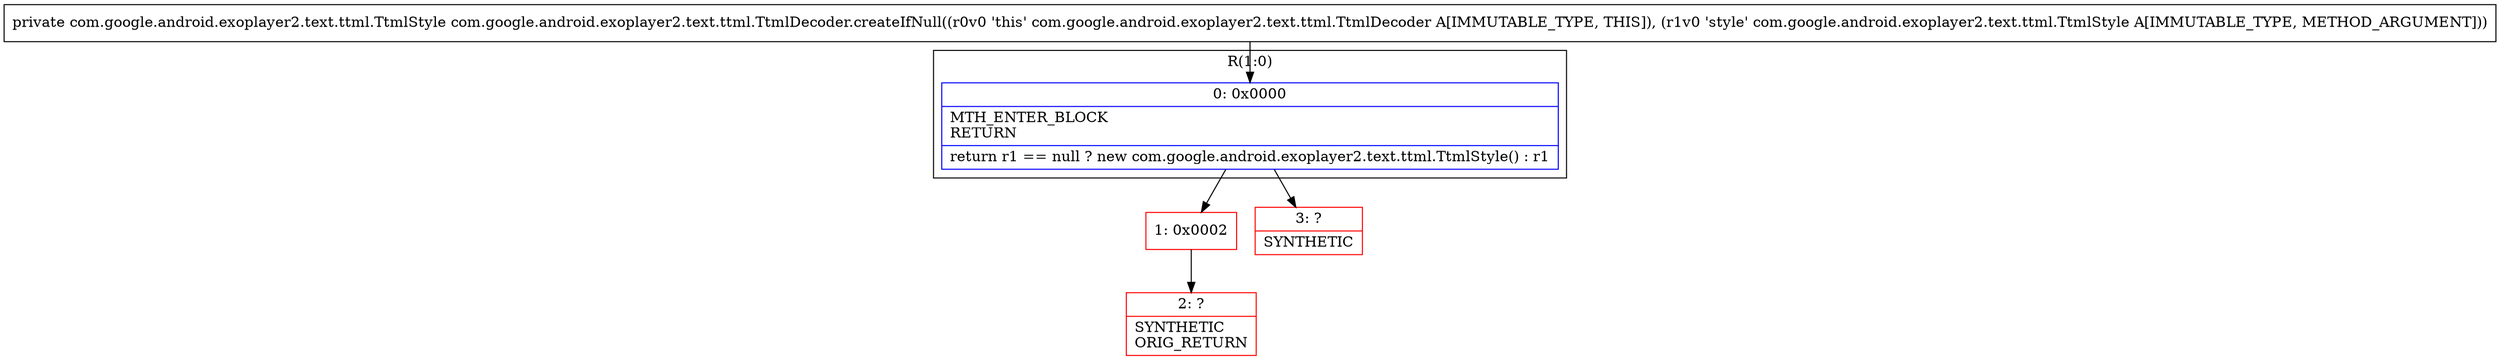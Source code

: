 digraph "CFG forcom.google.android.exoplayer2.text.ttml.TtmlDecoder.createIfNull(Lcom\/google\/android\/exoplayer2\/text\/ttml\/TtmlStyle;)Lcom\/google\/android\/exoplayer2\/text\/ttml\/TtmlStyle;" {
subgraph cluster_Region_1990851100 {
label = "R(1:0)";
node [shape=record,color=blue];
Node_0 [shape=record,label="{0\:\ 0x0000|MTH_ENTER_BLOCK\lRETURN\l|return r1 == null ? new com.google.android.exoplayer2.text.ttml.TtmlStyle() : r1\l}"];
}
Node_1 [shape=record,color=red,label="{1\:\ 0x0002}"];
Node_2 [shape=record,color=red,label="{2\:\ ?|SYNTHETIC\lORIG_RETURN\l}"];
Node_3 [shape=record,color=red,label="{3\:\ ?|SYNTHETIC\l}"];
MethodNode[shape=record,label="{private com.google.android.exoplayer2.text.ttml.TtmlStyle com.google.android.exoplayer2.text.ttml.TtmlDecoder.createIfNull((r0v0 'this' com.google.android.exoplayer2.text.ttml.TtmlDecoder A[IMMUTABLE_TYPE, THIS]), (r1v0 'style' com.google.android.exoplayer2.text.ttml.TtmlStyle A[IMMUTABLE_TYPE, METHOD_ARGUMENT])) }"];
MethodNode -> Node_0;
Node_0 -> Node_1;
Node_0 -> Node_3;
Node_1 -> Node_2;
}

